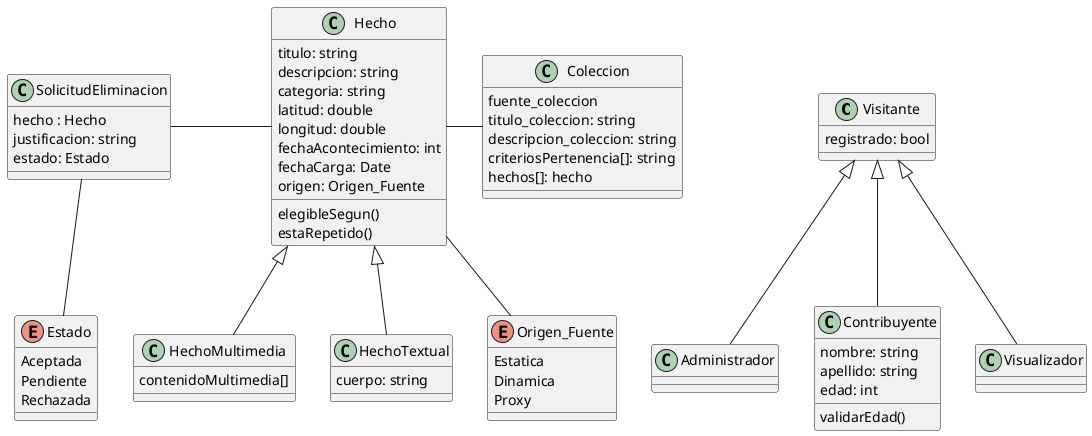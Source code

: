 @startuml trabajoPractico

'Clase padre de contribuyente y visualizador

class Visitante {
    registrado: bool
}

class Administrador extends Visitante {
    
}

class Contribuyente extends Visitante {
    nombre: string
    apellido: string
    edad: int
    validarEdad()
}

class Visualizador extends Visitante {

}

class Coleccion {
    fuente_coleccion
    titulo_coleccion: string
    descripcion_coleccion: string
    criteriosPertenencia[]: string
    hechos[]: hecho
}
' DUDA => Criterios: lista de valores/atributos/lo que sea/ o clase
' Se diagraman las fuentes en el DC? o podemos dejarlo como un atributo
' "Obtención de hechos en lote por archivos CSV, implicancias en el diagrama de clase
' 

class Hecho {
    titulo: string
    descripcion: string
    categoria: string 
    latitud: double
    longitud: double
    fechaAcontecimiento: int
    fechaCarga: Date
    origen: Origen_Fuente

    elegibleSegun()
    estaRepetido()
}

class HechoMultimedia extends Hecho {
    contenidoMultimedia[] 
}

class HechoTextual extends Hecho {
    cuerpo: string
}

class SolicitudEliminacion {
    hecho : Hecho
    justificacion: string
    estado: Estado

}

enum Estado {
    Aceptada
    Pendiente
    Rechazada
}
enum Origen_Fuente {
    Estatica 
    Dinamica
    Proxy
}

Hecho -- Origen_Fuente
Hecho --left SolicitudEliminacion
Hecho --right Coleccion
SolicitudEliminacion -- Estado
@enduml

